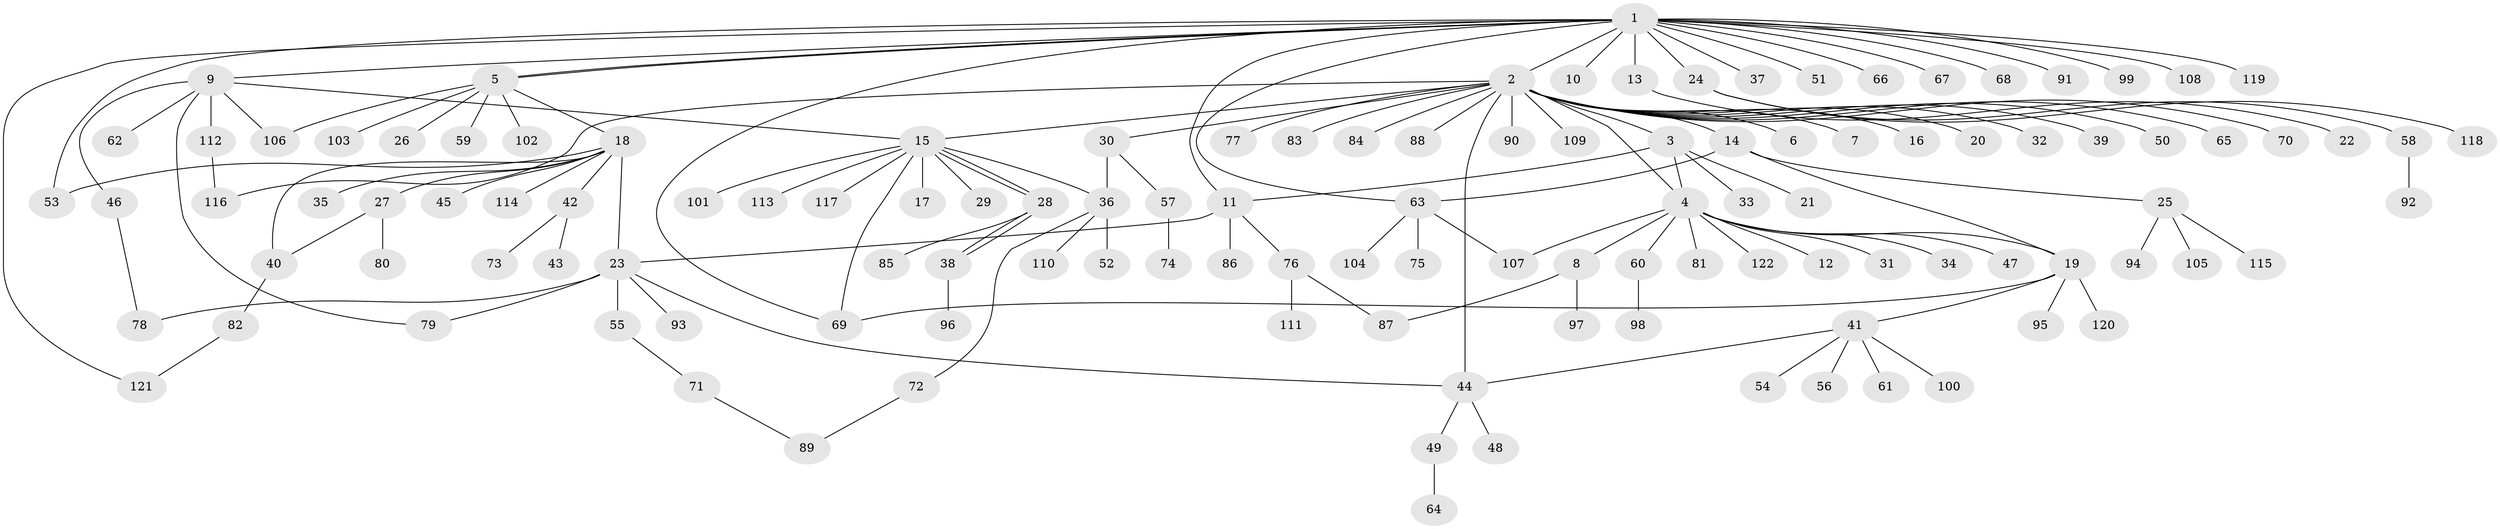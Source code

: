 // coarse degree distribution, {22: 0.010101010101010102, 30: 0.010101010101010102, 4: 0.04040404040404041, 12: 0.010101010101010102, 7: 0.04040404040404041, 1: 0.6565656565656566, 3: 0.030303030303030304, 6: 0.010101010101010102, 5: 0.04040404040404041, 2: 0.15151515151515152}
// Generated by graph-tools (version 1.1) at 2025/41/03/06/25 10:41:51]
// undirected, 122 vertices, 145 edges
graph export_dot {
graph [start="1"]
  node [color=gray90,style=filled];
  1;
  2;
  3;
  4;
  5;
  6;
  7;
  8;
  9;
  10;
  11;
  12;
  13;
  14;
  15;
  16;
  17;
  18;
  19;
  20;
  21;
  22;
  23;
  24;
  25;
  26;
  27;
  28;
  29;
  30;
  31;
  32;
  33;
  34;
  35;
  36;
  37;
  38;
  39;
  40;
  41;
  42;
  43;
  44;
  45;
  46;
  47;
  48;
  49;
  50;
  51;
  52;
  53;
  54;
  55;
  56;
  57;
  58;
  59;
  60;
  61;
  62;
  63;
  64;
  65;
  66;
  67;
  68;
  69;
  70;
  71;
  72;
  73;
  74;
  75;
  76;
  77;
  78;
  79;
  80;
  81;
  82;
  83;
  84;
  85;
  86;
  87;
  88;
  89;
  90;
  91;
  92;
  93;
  94;
  95;
  96;
  97;
  98;
  99;
  100;
  101;
  102;
  103;
  104;
  105;
  106;
  107;
  108;
  109;
  110;
  111;
  112;
  113;
  114;
  115;
  116;
  117;
  118;
  119;
  120;
  121;
  122;
  1 -- 2;
  1 -- 5;
  1 -- 5;
  1 -- 9;
  1 -- 10;
  1 -- 11;
  1 -- 13;
  1 -- 24;
  1 -- 37;
  1 -- 51;
  1 -- 53;
  1 -- 63;
  1 -- 66;
  1 -- 67;
  1 -- 68;
  1 -- 69;
  1 -- 91;
  1 -- 99;
  1 -- 108;
  1 -- 119;
  1 -- 121;
  2 -- 3;
  2 -- 4;
  2 -- 6;
  2 -- 7;
  2 -- 14;
  2 -- 15;
  2 -- 16;
  2 -- 20;
  2 -- 30;
  2 -- 32;
  2 -- 39;
  2 -- 44;
  2 -- 50;
  2 -- 65;
  2 -- 70;
  2 -- 77;
  2 -- 83;
  2 -- 84;
  2 -- 88;
  2 -- 90;
  2 -- 109;
  2 -- 116;
  3 -- 4;
  3 -- 11;
  3 -- 21;
  3 -- 33;
  4 -- 8;
  4 -- 12;
  4 -- 19;
  4 -- 31;
  4 -- 34;
  4 -- 47;
  4 -- 60;
  4 -- 81;
  4 -- 107;
  4 -- 122;
  5 -- 18;
  5 -- 26;
  5 -- 59;
  5 -- 102;
  5 -- 103;
  5 -- 106;
  8 -- 87;
  8 -- 97;
  9 -- 15;
  9 -- 46;
  9 -- 62;
  9 -- 79;
  9 -- 106;
  9 -- 112;
  11 -- 23;
  11 -- 76;
  11 -- 86;
  13 -- 22;
  14 -- 19;
  14 -- 25;
  14 -- 63;
  15 -- 17;
  15 -- 28;
  15 -- 28;
  15 -- 29;
  15 -- 36;
  15 -- 69;
  15 -- 101;
  15 -- 113;
  15 -- 117;
  18 -- 23;
  18 -- 27;
  18 -- 35;
  18 -- 40;
  18 -- 42;
  18 -- 45;
  18 -- 53;
  18 -- 114;
  19 -- 41;
  19 -- 69;
  19 -- 95;
  19 -- 120;
  23 -- 44;
  23 -- 55;
  23 -- 78;
  23 -- 79;
  23 -- 93;
  24 -- 58;
  24 -- 118;
  25 -- 94;
  25 -- 105;
  25 -- 115;
  27 -- 40;
  27 -- 80;
  28 -- 38;
  28 -- 38;
  28 -- 85;
  30 -- 36;
  30 -- 57;
  36 -- 52;
  36 -- 72;
  36 -- 110;
  38 -- 96;
  40 -- 82;
  41 -- 44;
  41 -- 54;
  41 -- 56;
  41 -- 61;
  41 -- 100;
  42 -- 43;
  42 -- 73;
  44 -- 48;
  44 -- 49;
  46 -- 78;
  49 -- 64;
  55 -- 71;
  57 -- 74;
  58 -- 92;
  60 -- 98;
  63 -- 75;
  63 -- 104;
  63 -- 107;
  71 -- 89;
  72 -- 89;
  76 -- 87;
  76 -- 111;
  82 -- 121;
  112 -- 116;
}
